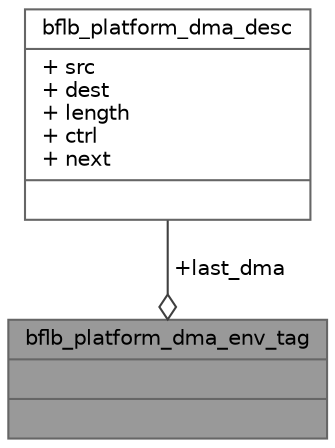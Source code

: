digraph "bflb_platform_dma_env_tag"
{
 // LATEX_PDF_SIZE
  bgcolor="transparent";
  edge [fontname=Helvetica,fontsize=10,labelfontname=Helvetica,labelfontsize=10];
  node [fontname=Helvetica,fontsize=10,shape=box,height=0.2,width=0.4];
  Node1 [shape=record,label="{bflb_platform_dma_env_tag\n||}",height=0.2,width=0.4,color="gray40", fillcolor="grey60", style="filled", fontcolor="black",tooltip="Structure describing the DMA driver environment"];
  Node2 -> Node1 [color="grey25",style="solid",label=" +last_dma" ,arrowhead="odiamond"];
  Node2 [shape=record,label="{bflb_platform_dma_desc\n|+ src\l+ dest\l+ length\l+ ctrl\l+ next\l|}",height=0.2,width=0.4,color="gray40", fillcolor="white", style="filled",URL="$structbflb__platform__dma__desc.html",tooltip=" "];
}
